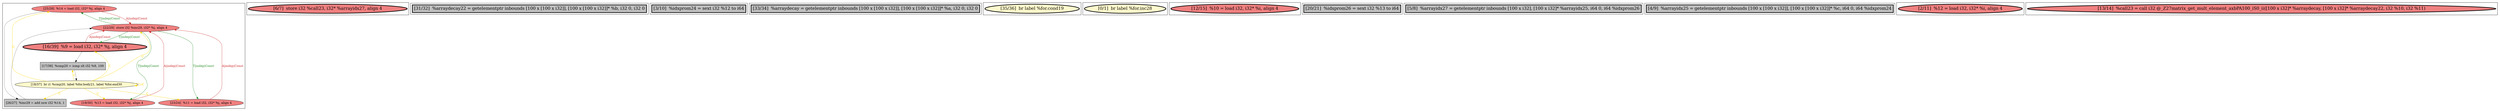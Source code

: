 
digraph G {





subgraph cluster11 {


node1087 [fillcolor=lightcoral,label="[25/28]  %14 = load i32, i32* %j, align 4",shape=ellipse,style=filled ]
node1086 [fillcolor=grey,label="[17/38]  %cmp20 = icmp slt i32 %9, 100",shape=rectangle,style=filled ]
node1080 [fillcolor=lightcoral,label="[19/30]  %13 = load i32, i32* %j, align 4",shape=ellipse,style=filled ]
node1082 [fillcolor=lightcoral,label="[22/29]  store i32 %inc29, i32* %j, align 4",shape=ellipse,style=filled ]
node1084 [fillcolor=lemonchiffon,label="[18/37]  br i1 %cmp20, label %for.body21, label %for.end30",shape=ellipse,style=filled ]
node1081 [fillcolor=lightcoral,label="[23/24]  %11 = load i32, i32* %j, align 4",shape=ellipse,style=filled ]
node1083 [penwidth=3.0,fontsize=20,fillcolor=lightcoral,label="[16/39]  %9 = load i32, i32* %j, align 4",shape=ellipse,style=filled ]
node1085 [fillcolor=grey,label="[26/27]  %inc29 = add nsw i32 %14, 1",shape=rectangle,style=filled ]

node1084->node1085 [style=solid,color=gold,label="C",penwidth=1.0,fontcolor=gold ]
node1084->node1084 [style=solid,color=gold,label="C",penwidth=1.0,fontcolor=gold ]
node1082->node1087 [style=solid,color=forestgreen,label="T|indep|Const",penwidth=1.0,fontcolor=forestgreen ]
node1085->node1082 [style=solid,color=black,label="",penwidth=0.5,fontcolor=black ]
node1082->node1083 [style=solid,color=forestgreen,label="T|indep|Const",penwidth=1.0,fontcolor=forestgreen ]
node1082->node1080 [style=solid,color=forestgreen,label="T|indep|Const",penwidth=1.0,fontcolor=forestgreen ]
node1087->node1082 [style=solid,color=firebrick3,label="A|indep|Const",penwidth=1.0,fontcolor=firebrick3 ]
node1087->node1085 [style=solid,color=black,label="",penwidth=0.5,fontcolor=black ]
node1083->node1082 [style=solid,color=firebrick3,label="A|indep|Const",penwidth=1.0,fontcolor=firebrick3 ]
node1084->node1080 [style=solid,color=gold,label="C",penwidth=1.0,fontcolor=gold ]
node1080->node1082 [style=solid,color=firebrick3,label="A|indep|Const",penwidth=1.0,fontcolor=firebrick3 ]
node1082->node1081 [style=solid,color=forestgreen,label="T|indep|Const",penwidth=1.0,fontcolor=forestgreen ]
node1084->node1083 [style=solid,color=gold,label="C",penwidth=1.0,fontcolor=gold ]
node1084->node1082 [style=solid,color=gold,label="C",penwidth=1.0,fontcolor=gold ]
node1083->node1086 [style=solid,color=black,label="",penwidth=0.5,fontcolor=black ]
node1084->node1081 [style=solid,color=gold,label="C",penwidth=1.0,fontcolor=gold ]
node1084->node1086 [style=solid,color=gold,label="C",penwidth=1.0,fontcolor=gold ]
node1081->node1082 [style=solid,color=firebrick3,label="A|indep|Const",penwidth=1.0,fontcolor=firebrick3 ]
node1086->node1084 [style=solid,color=black,label="",penwidth=0.5,fontcolor=black ]
node1084->node1087 [style=solid,color=gold,label="C",penwidth=1.0,fontcolor=gold ]


}

subgraph cluster10 {


node1079 [penwidth=3.0,fontsize=20,fillcolor=lightcoral,label="[6/7]  store i32 %call23, i32* %arrayidx27, align 4",shape=ellipse,style=filled ]



}

subgraph cluster9 {


node1078 [penwidth=3.0,fontsize=20,fillcolor=grey,label="[31/32]  %arraydecay22 = getelementptr inbounds [100 x [100 x i32]], [100 x [100 x i32]]* %b, i32 0, i32 0",shape=rectangle,style=filled ]



}

subgraph cluster8 {


node1077 [penwidth=3.0,fontsize=20,fillcolor=grey,label="[3/10]  %idxprom24 = sext i32 %12 to i64",shape=rectangle,style=filled ]



}

subgraph cluster7 {


node1076 [penwidth=3.0,fontsize=20,fillcolor=grey,label="[33/34]  %arraydecay = getelementptr inbounds [100 x [100 x i32]], [100 x [100 x i32]]* %a, i32 0, i32 0",shape=rectangle,style=filled ]



}

subgraph cluster6 {


node1075 [penwidth=3.0,fontsize=20,fillcolor=lemonchiffon,label="[35/36]  br label %for.cond19",shape=ellipse,style=filled ]



}

subgraph cluster0 {


node1069 [penwidth=3.0,fontsize=20,fillcolor=lemonchiffon,label="[0/1]  br label %for.inc28",shape=ellipse,style=filled ]



}

subgraph cluster12 {


node1088 [penwidth=3.0,fontsize=20,fillcolor=lightcoral,label="[12/15]  %10 = load i32, i32* %i, align 4",shape=ellipse,style=filled ]



}

subgraph cluster5 {


node1074 [penwidth=3.0,fontsize=20,fillcolor=grey,label="[20/21]  %idxprom26 = sext i32 %13 to i64",shape=rectangle,style=filled ]



}

subgraph cluster1 {


node1070 [penwidth=3.0,fontsize=20,fillcolor=grey,label="[5/8]  %arrayidx27 = getelementptr inbounds [100 x i32], [100 x i32]* %arrayidx25, i64 0, i64 %idxprom26",shape=rectangle,style=filled ]



}

subgraph cluster2 {


node1071 [penwidth=3.0,fontsize=20,fillcolor=grey,label="[4/9]  %arrayidx25 = getelementptr inbounds [100 x [100 x i32]], [100 x [100 x i32]]* %c, i64 0, i64 %idxprom24",shape=rectangle,style=filled ]



}

subgraph cluster3 {


node1072 [penwidth=3.0,fontsize=20,fillcolor=lightcoral,label="[2/11]  %12 = load i32, i32* %i, align 4",shape=ellipse,style=filled ]



}

subgraph cluster4 {


node1073 [penwidth=3.0,fontsize=20,fillcolor=lightcoral,label="[13/14]  %call23 = call i32 @_Z27matrix_get_mult_element_axbPA100_iS0_ii([100 x i32]* %arraydecay, [100 x i32]* %arraydecay22, i32 %10, i32 %11)",shape=ellipse,style=filled ]



}

}
